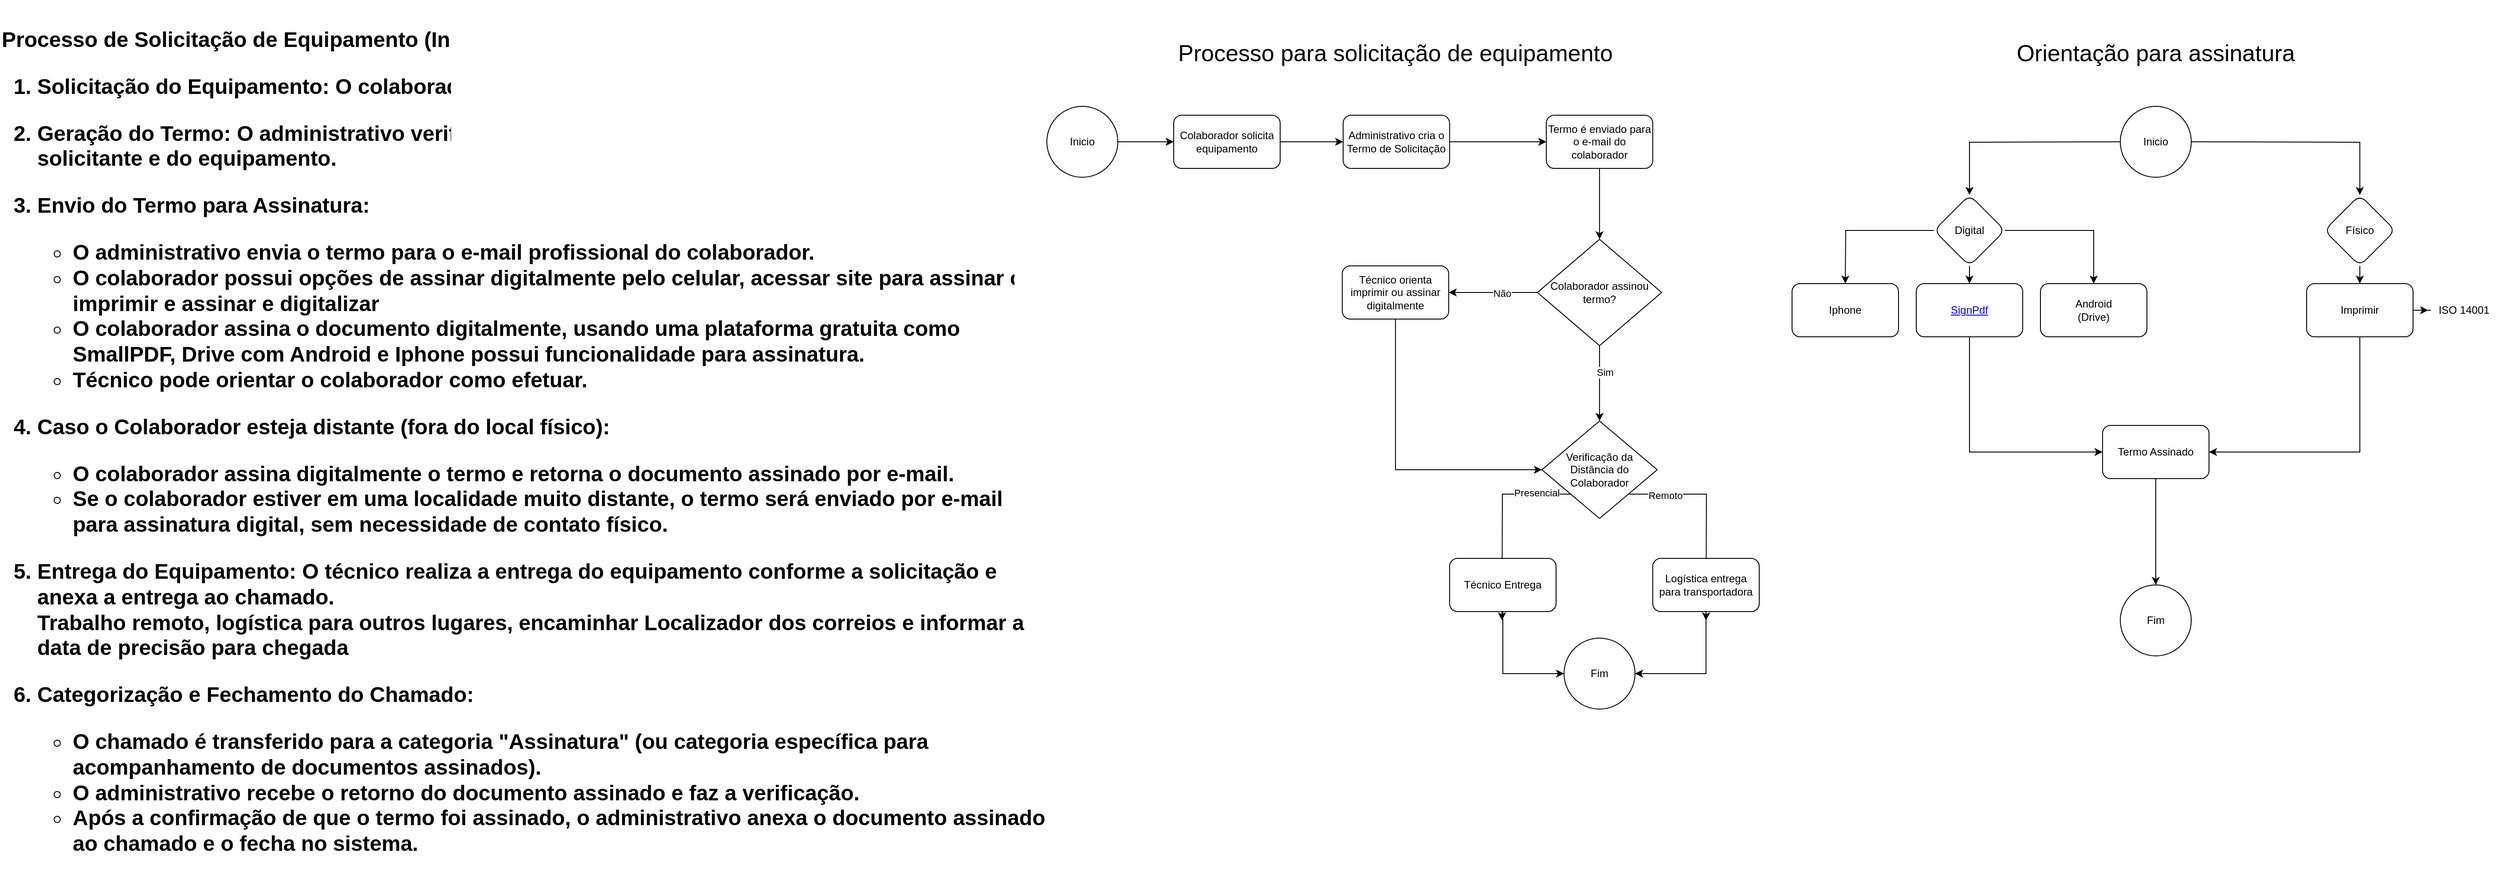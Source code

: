 <mxfile version="26.0.10">
  <diagram name="Página-1" id="dKh_83LAhFtNhtPP4PR-">
    <mxGraphModel dx="4530" dy="1054" grid="1" gridSize="10" guides="1" tooltips="1" connect="1" arrows="1" fold="1" page="1" pageScale="1" pageWidth="827" pageHeight="1169" math="0" shadow="0">
      <root>
        <mxCell id="0" />
        <mxCell id="1" parent="0" />
        <mxCell id="ijc_PqPBQy4UtmLmBojz-7" value="&lt;h1 style=&quot;margin-top: 0px;&quot;&gt;&lt;p&gt;&lt;strong&gt;Processo de Solicitação de Equipamento (Inclusão de Assinatura Remota):&lt;/strong&gt;&lt;/p&gt;&lt;ol&gt;&lt;li&gt;&lt;p&gt;&lt;strong&gt;Solicitação do Equipamento:&lt;/strong&gt; O colaborador faz a solicitação via WhatsApp ou e-mail.&lt;/p&gt;&lt;/li&gt;&lt;li&gt;&lt;p&gt;&lt;strong&gt;Geração do Termo:&lt;/strong&gt; O administrativo verifica a solicitação e cria um termo com os dados do solicitante e do equipamento.&lt;/p&gt;&lt;/li&gt;&lt;li&gt;&lt;p&gt;&lt;strong&gt;Envio do Termo para Assinatura:&lt;/strong&gt;&lt;/p&gt;&lt;ul&gt;&lt;li&gt;O administrativo envia o termo para o e-mail profissional do colaborador.&lt;/li&gt;&lt;li&gt;O colaborador possui opções de assinar digitalmente pelo celular, acessar site para assinar ou imprimir e assinar e digitalizar&lt;/li&gt;&lt;li&gt;O colaborador assina o documento digitalmente, usando uma plataforma gratuita como SmallPDF, Drive com Android e Iphone possui funcionalidade para assinatura.&lt;/li&gt;&lt;li&gt;Técnico pode orientar o colaborador como efetuar.&lt;/li&gt;&lt;/ul&gt;&lt;/li&gt;&lt;li&gt;&lt;p&gt;&lt;strong&gt;Caso o Colaborador esteja distante (fora do local físico):&lt;/strong&gt;&lt;/p&gt;&lt;ul&gt;&lt;li&gt;O colaborador assina digitalmente o termo e retorna o documento assinado por e-mail.&lt;/li&gt;&lt;li&gt;Se o colaborador estiver em uma localidade muito distante, o termo será enviado por e-mail para assinatura digital, sem necessidade de contato físico.&lt;/li&gt;&lt;/ul&gt;&lt;/li&gt;&lt;li&gt;&lt;p&gt;&lt;strong&gt;Entrega do Equipamento:&lt;/strong&gt; O técnico realiza a entrega do equipamento conforme a solicitação e anexa a entrega ao chamado.&lt;br&gt;Trabalho remoto, logística para outros lugares, encaminhar Localizador dos correios e informar a data de precisão para chegada&lt;/p&gt;&lt;/li&gt;&lt;li&gt;&lt;p&gt;&lt;strong&gt;Categorização e Fechamento do Chamado:&lt;/strong&gt;&lt;/p&gt;&lt;ul&gt;&lt;li&gt;O chamado é transferido para a categoria &quot;Assinatura&quot; (ou categoria específica para acompanhamento de documentos assinados).&lt;/li&gt;&lt;li&gt;O administrativo recebe o retorno do documento assinado e faz a verificação.&lt;/li&gt;&lt;li&gt;Após a confirmação de que o termo foi assinado, o administrativo anexa o documento assinado ao chamado e o fecha no sistema.&lt;/li&gt;&lt;/ul&gt;&lt;/li&gt;&lt;/ol&gt;&lt;/h1&gt;" style="text;html=1;whiteSpace=wrap;overflow=hidden;rounded=0;" vertex="1" parent="1">
          <mxGeometry x="-2000" width="1180" height="990" as="geometry" />
        </mxCell>
        <mxCell id="ijc_PqPBQy4UtmLmBojz-35" style="edgeStyle=orthogonalEdgeStyle;rounded=0;orthogonalLoop=1;jettySize=auto;html=1;exitX=0;exitY=0.5;exitDx=0;exitDy=0;entryX=0.5;entryY=0;entryDx=0;entryDy=0;" edge="1" parent="1" target="ijc_PqPBQy4UtmLmBojz-34">
          <mxGeometry relative="1" as="geometry">
            <mxPoint x="390" y="160" as="sourcePoint" />
          </mxGeometry>
        </mxCell>
        <mxCell id="ijc_PqPBQy4UtmLmBojz-40" style="edgeStyle=orthogonalEdgeStyle;rounded=0;orthogonalLoop=1;jettySize=auto;html=1;exitX=1;exitY=0.5;exitDx=0;exitDy=0;entryX=0.5;entryY=0;entryDx=0;entryDy=0;" edge="1" parent="1" target="ijc_PqPBQy4UtmLmBojz-39">
          <mxGeometry relative="1" as="geometry">
            <mxPoint x="470" y="160" as="sourcePoint" />
          </mxGeometry>
        </mxCell>
        <mxCell id="ijc_PqPBQy4UtmLmBojz-28" value="Iphone" style="whiteSpace=wrap;html=1;rounded=1;" vertex="1" parent="1">
          <mxGeometry x="20" y="320" width="120" height="60" as="geometry" />
        </mxCell>
        <mxCell id="ijc_PqPBQy4UtmLmBojz-51" style="edgeStyle=orthogonalEdgeStyle;rounded=0;orthogonalLoop=1;jettySize=auto;html=1;exitX=0.5;exitY=1;exitDx=0;exitDy=0;entryX=0;entryY=0.5;entryDx=0;entryDy=0;" edge="1" parent="1" source="ijc_PqPBQy4UtmLmBojz-30" target="ijc_PqPBQy4UtmLmBojz-53">
          <mxGeometry relative="1" as="geometry">
            <mxPoint x="219.647" y="590" as="targetPoint" />
          </mxGeometry>
        </mxCell>
        <mxCell id="ijc_PqPBQy4UtmLmBojz-30" value="&lt;a href=&quot;https://smallpdf.com/sign-pdf#r=app&quot;&gt;SignPdf&lt;/a&gt;" style="whiteSpace=wrap;html=1;rounded=1;" vertex="1" parent="1">
          <mxGeometry x="160" y="320" width="120" height="60" as="geometry" />
        </mxCell>
        <mxCell id="ijc_PqPBQy4UtmLmBojz-32" value="Android&lt;br&gt;(Drive)" style="whiteSpace=wrap;html=1;rounded=1;" vertex="1" parent="1">
          <mxGeometry x="300" y="320" width="120" height="60" as="geometry" />
        </mxCell>
        <mxCell id="ijc_PqPBQy4UtmLmBojz-36" style="edgeStyle=orthogonalEdgeStyle;rounded=0;orthogonalLoop=1;jettySize=auto;html=1;exitX=0;exitY=0.5;exitDx=0;exitDy=0;entryX=0.5;entryY=0;entryDx=0;entryDy=0;" edge="1" parent="1" source="ijc_PqPBQy4UtmLmBojz-34">
          <mxGeometry relative="1" as="geometry">
            <mxPoint x="80" y="320" as="targetPoint" />
          </mxGeometry>
        </mxCell>
        <mxCell id="ijc_PqPBQy4UtmLmBojz-37" style="edgeStyle=orthogonalEdgeStyle;rounded=0;orthogonalLoop=1;jettySize=auto;html=1;exitX=0.5;exitY=1;exitDx=0;exitDy=0;" edge="1" parent="1" source="ijc_PqPBQy4UtmLmBojz-34" target="ijc_PqPBQy4UtmLmBojz-30">
          <mxGeometry relative="1" as="geometry" />
        </mxCell>
        <mxCell id="ijc_PqPBQy4UtmLmBojz-38" style="edgeStyle=orthogonalEdgeStyle;rounded=0;orthogonalLoop=1;jettySize=auto;html=1;exitX=1;exitY=0.5;exitDx=0;exitDy=0;entryX=0.5;entryY=0;entryDx=0;entryDy=0;" edge="1" parent="1" source="ijc_PqPBQy4UtmLmBojz-34" target="ijc_PqPBQy4UtmLmBojz-32">
          <mxGeometry relative="1" as="geometry" />
        </mxCell>
        <mxCell id="ijc_PqPBQy4UtmLmBojz-34" value="Digital" style="rhombus;whiteSpace=wrap;html=1;rounded=1;" vertex="1" parent="1">
          <mxGeometry x="180" y="220" width="80" height="80" as="geometry" />
        </mxCell>
        <mxCell id="ijc_PqPBQy4UtmLmBojz-48" style="edgeStyle=orthogonalEdgeStyle;rounded=0;orthogonalLoop=1;jettySize=auto;html=1;exitX=0.5;exitY=1;exitDx=0;exitDy=0;entryX=0.5;entryY=0;entryDx=0;entryDy=0;" edge="1" parent="1" source="ijc_PqPBQy4UtmLmBojz-39" target="ijc_PqPBQy4UtmLmBojz-47">
          <mxGeometry relative="1" as="geometry" />
        </mxCell>
        <mxCell id="ijc_PqPBQy4UtmLmBojz-39" value="Físico" style="rhombus;whiteSpace=wrap;html=1;rounded=1;" vertex="1" parent="1">
          <mxGeometry x="620" y="220" width="80" height="80" as="geometry" />
        </mxCell>
        <mxCell id="ijc_PqPBQy4UtmLmBojz-50" style="edgeStyle=orthogonalEdgeStyle;rounded=0;orthogonalLoop=1;jettySize=auto;html=1;exitX=1;exitY=0.5;exitDx=0;exitDy=0;" edge="1" parent="1" source="ijc_PqPBQy4UtmLmBojz-47" target="ijc_PqPBQy4UtmLmBojz-49">
          <mxGeometry relative="1" as="geometry" />
        </mxCell>
        <mxCell id="ijc_PqPBQy4UtmLmBojz-54" style="edgeStyle=orthogonalEdgeStyle;rounded=0;orthogonalLoop=1;jettySize=auto;html=1;exitX=0.5;exitY=1;exitDx=0;exitDy=0;entryX=1;entryY=0.5;entryDx=0;entryDy=0;" edge="1" parent="1" source="ijc_PqPBQy4UtmLmBojz-47" target="ijc_PqPBQy4UtmLmBojz-53">
          <mxGeometry relative="1" as="geometry" />
        </mxCell>
        <mxCell id="ijc_PqPBQy4UtmLmBojz-47" value="Imprimir" style="whiteSpace=wrap;html=1;rounded=1;" vertex="1" parent="1">
          <mxGeometry x="600" y="320" width="120" height="60" as="geometry" />
        </mxCell>
        <mxCell id="ijc_PqPBQy4UtmLmBojz-49" value="ISO 14001" style="text;html=1;align=center;verticalAlign=middle;resizable=0;points=[];autosize=1;strokeColor=none;fillColor=none;" vertex="1" parent="1">
          <mxGeometry x="737" y="335" width="80" height="30" as="geometry" />
        </mxCell>
        <mxCell id="ijc_PqPBQy4UtmLmBojz-52" value="Fim" style="ellipse;whiteSpace=wrap;html=1;aspect=fixed;" vertex="1" parent="1">
          <mxGeometry x="390" y="660" width="80" height="80" as="geometry" />
        </mxCell>
        <mxCell id="ijc_PqPBQy4UtmLmBojz-55" style="edgeStyle=orthogonalEdgeStyle;rounded=0;orthogonalLoop=1;jettySize=auto;html=1;exitX=0.5;exitY=1;exitDx=0;exitDy=0;entryX=0.5;entryY=0;entryDx=0;entryDy=0;" edge="1" parent="1" source="ijc_PqPBQy4UtmLmBojz-53" target="ijc_PqPBQy4UtmLmBojz-52">
          <mxGeometry relative="1" as="geometry" />
        </mxCell>
        <mxCell id="ijc_PqPBQy4UtmLmBojz-53" value="Termo Assinado" style="whiteSpace=wrap;html=1;rounded=1;" vertex="1" parent="1">
          <mxGeometry x="370" y="480" width="120" height="60" as="geometry" />
        </mxCell>
        <mxCell id="ijc_PqPBQy4UtmLmBojz-72" style="edgeStyle=orthogonalEdgeStyle;rounded=0;orthogonalLoop=1;jettySize=auto;html=1;exitX=1;exitY=0.5;exitDx=0;exitDy=0;entryX=0;entryY=0.5;entryDx=0;entryDy=0;" edge="1" parent="1" source="ijc_PqPBQy4UtmLmBojz-56" target="ijc_PqPBQy4UtmLmBojz-57">
          <mxGeometry relative="1" as="geometry" />
        </mxCell>
        <mxCell id="ijc_PqPBQy4UtmLmBojz-56" value="Inicio" style="ellipse;whiteSpace=wrap;html=1;aspect=fixed;" vertex="1" parent="1">
          <mxGeometry x="-820" y="120" width="80" height="80" as="geometry" />
        </mxCell>
        <mxCell id="ijc_PqPBQy4UtmLmBojz-71" style="edgeStyle=orthogonalEdgeStyle;rounded=0;orthogonalLoop=1;jettySize=auto;html=1;exitX=1;exitY=0.5;exitDx=0;exitDy=0;entryX=0;entryY=0.5;entryDx=0;entryDy=0;" edge="1" parent="1" source="ijc_PqPBQy4UtmLmBojz-57" target="ijc_PqPBQy4UtmLmBojz-58">
          <mxGeometry relative="1" as="geometry" />
        </mxCell>
        <mxCell id="ijc_PqPBQy4UtmLmBojz-57" value="Colaborador solicita equipamento" style="whiteSpace=wrap;html=1;rounded=1;" vertex="1" parent="1">
          <mxGeometry x="-677" y="130" width="120" height="60" as="geometry" />
        </mxCell>
        <mxCell id="ijc_PqPBQy4UtmLmBojz-70" style="edgeStyle=orthogonalEdgeStyle;rounded=0;orthogonalLoop=1;jettySize=auto;html=1;exitX=1;exitY=0.5;exitDx=0;exitDy=0;entryX=0;entryY=0.5;entryDx=0;entryDy=0;" edge="1" parent="1" source="ijc_PqPBQy4UtmLmBojz-58" target="ijc_PqPBQy4UtmLmBojz-59">
          <mxGeometry relative="1" as="geometry" />
        </mxCell>
        <mxCell id="ijc_PqPBQy4UtmLmBojz-58" value="&lt;span class=&quot;hljs-selector-attr&quot;&gt;Administrativo cria o Termo de Solicitação&lt;/span&gt;" style="whiteSpace=wrap;html=1;rounded=1;" vertex="1" parent="1">
          <mxGeometry x="-486" y="130" width="120" height="60" as="geometry" />
        </mxCell>
        <mxCell id="ijc_PqPBQy4UtmLmBojz-69" style="edgeStyle=orthogonalEdgeStyle;rounded=0;orthogonalLoop=1;jettySize=auto;html=1;exitX=0.5;exitY=1;exitDx=0;exitDy=0;entryX=0.5;entryY=0;entryDx=0;entryDy=0;" edge="1" parent="1" source="ijc_PqPBQy4UtmLmBojz-59" target="ijc_PqPBQy4UtmLmBojz-61">
          <mxGeometry relative="1" as="geometry" />
        </mxCell>
        <mxCell id="ijc_PqPBQy4UtmLmBojz-59" value="&lt;span class=&quot;hljs-selector-attr&quot;&gt;Termo é enviado para o e-mail do colaborador&lt;/span&gt;" style="whiteSpace=wrap;html=1;rounded=1;" vertex="1" parent="1">
          <mxGeometry x="-257" y="130" width="120" height="60" as="geometry" />
        </mxCell>
        <mxCell id="ijc_PqPBQy4UtmLmBojz-76" style="edgeStyle=orthogonalEdgeStyle;rounded=0;orthogonalLoop=1;jettySize=auto;html=1;exitX=0;exitY=0.5;exitDx=0;exitDy=0;entryX=1;entryY=0.5;entryDx=0;entryDy=0;" edge="1" parent="1" source="ijc_PqPBQy4UtmLmBojz-61" target="ijc_PqPBQy4UtmLmBojz-66">
          <mxGeometry relative="1" as="geometry" />
        </mxCell>
        <mxCell id="ijc_PqPBQy4UtmLmBojz-77" value="Não" style="edgeLabel;html=1;align=center;verticalAlign=middle;resizable=0;points=[];" vertex="1" connectable="0" parent="ijc_PqPBQy4UtmLmBojz-76">
          <mxGeometry x="-0.193" y="1" relative="1" as="geometry">
            <mxPoint as="offset" />
          </mxGeometry>
        </mxCell>
        <mxCell id="ijc_PqPBQy4UtmLmBojz-79" style="edgeStyle=orthogonalEdgeStyle;rounded=0;orthogonalLoop=1;jettySize=auto;html=1;exitX=0.5;exitY=1;exitDx=0;exitDy=0;entryX=0.5;entryY=0;entryDx=0;entryDy=0;" edge="1" parent="1" source="ijc_PqPBQy4UtmLmBojz-61" target="ijc_PqPBQy4UtmLmBojz-78">
          <mxGeometry relative="1" as="geometry" />
        </mxCell>
        <mxCell id="ijc_PqPBQy4UtmLmBojz-88" value="Sim" style="edgeLabel;html=1;align=center;verticalAlign=middle;resizable=0;points=[];" vertex="1" connectable="0" parent="ijc_PqPBQy4UtmLmBojz-79">
          <mxGeometry x="-0.301" y="6" relative="1" as="geometry">
            <mxPoint as="offset" />
          </mxGeometry>
        </mxCell>
        <mxCell id="ijc_PqPBQy4UtmLmBojz-61" value="&lt;span class=&quot;hljs-selector-attr&quot;&gt;Colaborador assinou termo?&lt;/span&gt;" style="rhombus;whiteSpace=wrap;html=1;" vertex="1" parent="1">
          <mxGeometry x="-267" y="270" width="140" height="120" as="geometry" />
        </mxCell>
        <mxCell id="ijc_PqPBQy4UtmLmBojz-80" style="edgeStyle=orthogonalEdgeStyle;rounded=0;orthogonalLoop=1;jettySize=auto;html=1;exitX=0.5;exitY=1;exitDx=0;exitDy=0;entryX=0;entryY=0.5;entryDx=0;entryDy=0;" edge="1" parent="1" source="ijc_PqPBQy4UtmLmBojz-66" target="ijc_PqPBQy4UtmLmBojz-78">
          <mxGeometry relative="1" as="geometry" />
        </mxCell>
        <mxCell id="ijc_PqPBQy4UtmLmBojz-66" value="&lt;span class=&quot;hljs-selector-attr&quot;&gt;Técnico orienta imprimir ou assinar digitalmente&lt;/span&gt;" style="rounded=1;whiteSpace=wrap;html=1;" vertex="1" parent="1">
          <mxGeometry x="-487" y="300" width="120" height="60" as="geometry" />
        </mxCell>
        <mxCell id="ijc_PqPBQy4UtmLmBojz-85" style="edgeStyle=orthogonalEdgeStyle;rounded=0;orthogonalLoop=1;jettySize=auto;html=1;exitX=1;exitY=1;exitDx=0;exitDy=0;" edge="1" parent="1" source="ijc_PqPBQy4UtmLmBojz-78">
          <mxGeometry relative="1" as="geometry">
            <mxPoint x="-77" y="700" as="targetPoint" />
          </mxGeometry>
        </mxCell>
        <mxCell id="ijc_PqPBQy4UtmLmBojz-89" value="Remoto" style="edgeLabel;html=1;align=center;verticalAlign=middle;resizable=0;points=[];" vertex="1" connectable="0" parent="ijc_PqPBQy4UtmLmBojz-85">
          <mxGeometry x="-0.684" y="-1" relative="1" as="geometry">
            <mxPoint x="5" as="offset" />
          </mxGeometry>
        </mxCell>
        <mxCell id="ijc_PqPBQy4UtmLmBojz-86" style="edgeStyle=orthogonalEdgeStyle;rounded=0;orthogonalLoop=1;jettySize=auto;html=1;exitX=0;exitY=1;exitDx=0;exitDy=0;" edge="1" parent="1" source="ijc_PqPBQy4UtmLmBojz-78">
          <mxGeometry relative="1" as="geometry">
            <mxPoint x="-307" y="700" as="targetPoint" />
          </mxGeometry>
        </mxCell>
        <mxCell id="ijc_PqPBQy4UtmLmBojz-91" value="Presencial" style="edgeLabel;html=1;align=center;verticalAlign=middle;resizable=0;points=[];" vertex="1" connectable="0" parent="ijc_PqPBQy4UtmLmBojz-86">
          <mxGeometry x="-0.724" y="2" relative="1" as="geometry">
            <mxPoint x="-8" y="-4" as="offset" />
          </mxGeometry>
        </mxCell>
        <mxCell id="ijc_PqPBQy4UtmLmBojz-78" value="Verificação da Distância do Colaborador" style="rhombus;whiteSpace=wrap;html=1;" vertex="1" parent="1">
          <mxGeometry x="-262" y="475" width="130" height="110" as="geometry" />
        </mxCell>
        <mxCell id="ijc_PqPBQy4UtmLmBojz-92" style="edgeStyle=orthogonalEdgeStyle;rounded=0;orthogonalLoop=1;jettySize=auto;html=1;exitX=0.5;exitY=1;exitDx=0;exitDy=0;entryX=1;entryY=0.5;entryDx=0;entryDy=0;" edge="1" parent="1" source="ijc_PqPBQy4UtmLmBojz-82" target="ijc_PqPBQy4UtmLmBojz-93">
          <mxGeometry relative="1" as="geometry">
            <mxPoint x="-97" y="900" as="targetPoint" />
          </mxGeometry>
        </mxCell>
        <mxCell id="ijc_PqPBQy4UtmLmBojz-82" value="Logística entrega para transportadora" style="rounded=1;whiteSpace=wrap;html=1;" vertex="1" parent="1">
          <mxGeometry x="-137" y="630" width="120" height="60" as="geometry" />
        </mxCell>
        <mxCell id="ijc_PqPBQy4UtmLmBojz-94" style="edgeStyle=orthogonalEdgeStyle;rounded=0;orthogonalLoop=1;jettySize=auto;html=1;exitX=0.5;exitY=1;exitDx=0;exitDy=0;entryX=0;entryY=0.5;entryDx=0;entryDy=0;" edge="1" parent="1" source="ijc_PqPBQy4UtmLmBojz-87" target="ijc_PqPBQy4UtmLmBojz-93">
          <mxGeometry relative="1" as="geometry" />
        </mxCell>
        <mxCell id="ijc_PqPBQy4UtmLmBojz-87" value="Técnico Entrega" style="rounded=1;whiteSpace=wrap;html=1;" vertex="1" parent="1">
          <mxGeometry x="-366" y="630" width="120" height="60" as="geometry" />
        </mxCell>
        <mxCell id="ijc_PqPBQy4UtmLmBojz-93" value="Fim" style="ellipse;whiteSpace=wrap;html=1;aspect=fixed;" vertex="1" parent="1">
          <mxGeometry x="-237" y="720" width="80" height="80" as="geometry" />
        </mxCell>
        <mxCell id="ijc_PqPBQy4UtmLmBojz-96" value="Inicio" style="ellipse;whiteSpace=wrap;html=1;aspect=fixed;" vertex="1" parent="1">
          <mxGeometry x="390" y="120" width="80" height="80" as="geometry" />
        </mxCell>
        <mxCell id="ijc_PqPBQy4UtmLmBojz-97" value="&lt;font style=&quot;font-size: 26px;&quot;&gt;Processo para solicitação de equipamento&lt;/font&gt;" style="text;html=1;align=center;verticalAlign=middle;whiteSpace=wrap;rounded=0;" vertex="1" parent="1">
          <mxGeometry x="-687" y="10" width="520" height="100" as="geometry" />
        </mxCell>
        <mxCell id="ijc_PqPBQy4UtmLmBojz-98" value="&lt;font style=&quot;font-size: 26px;&quot;&gt;Orientação para assinatura&lt;/font&gt;" style="text;html=1;align=center;verticalAlign=middle;whiteSpace=wrap;rounded=0;" vertex="1" parent="1">
          <mxGeometry x="170" y="10" width="520" height="100" as="geometry" />
        </mxCell>
      </root>
    </mxGraphModel>
  </diagram>
</mxfile>
